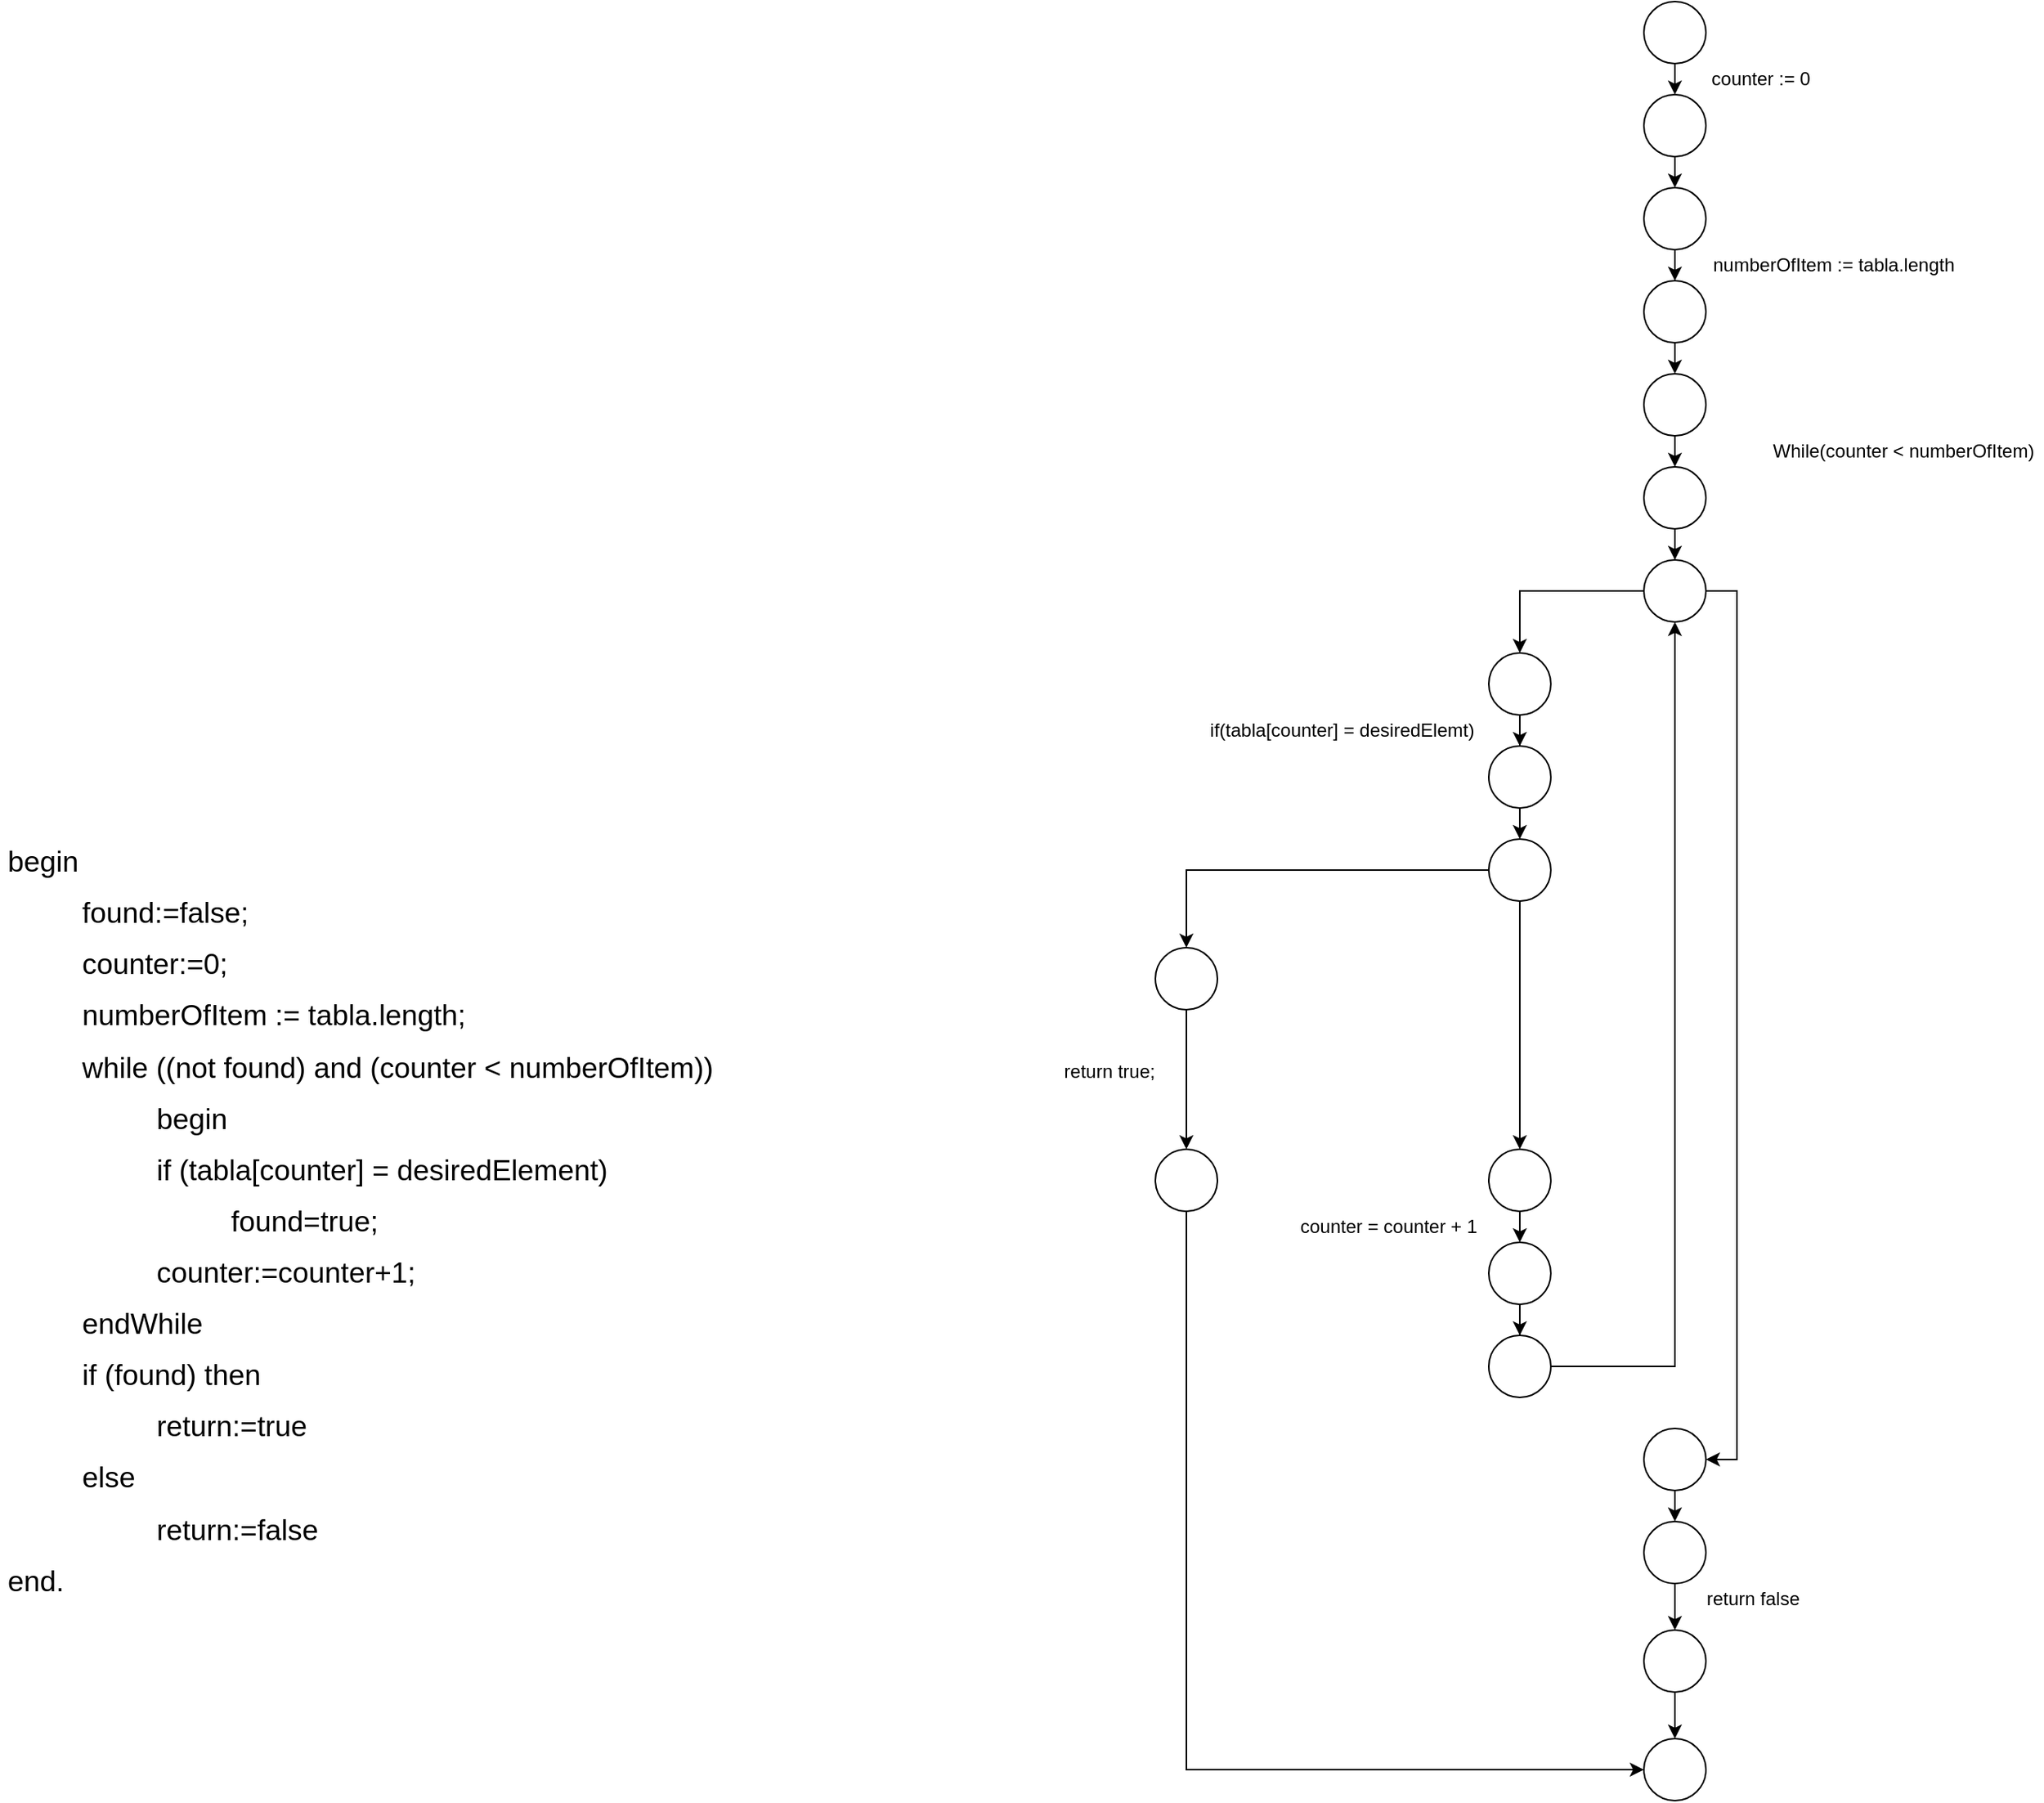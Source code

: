 <mxfile version="14.8.0" type="github">
  <diagram id="uVHfwz7hwBJN15CDU2kn" name="Page-1">
    <mxGraphModel dx="2213" dy="1026" grid="1" gridSize="10" guides="1" tooltips="1" connect="1" arrows="1" fold="1" page="1" pageScale="1" pageWidth="827" pageHeight="1169" math="0" shadow="0">
      <root>
        <mxCell id="0" />
        <mxCell id="1" parent="0" />
        <mxCell id="LQ5-vdwftCW2QFpn8ofZ-2" value="&lt;h1&gt;&lt;span style=&quot;font-weight: normal&quot; id=&quot;docs-internal-guid-a8080825-7fff-7530-6632-182db4ac38c0&quot;&gt;&lt;p dir=&quot;ltr&quot; style=&quot;line-height: 1.38 ; margin-top: 0pt ; margin-bottom: 0pt&quot;&gt;&lt;span style=&quot;font-size: 14pt ; font-family: &amp;#34;arial&amp;#34; ; background-color: transparent ; vertical-align: baseline&quot;&gt;begin&amp;nbsp;&lt;/span&gt;&lt;/p&gt;&lt;p dir=&quot;ltr&quot; style=&quot;line-height: 1.38 ; text-indent: 36pt ; margin-top: 0pt ; margin-bottom: 0pt&quot;&gt;&lt;span style=&quot;font-size: 14pt ; font-family: &amp;#34;arial&amp;#34; ; background-color: transparent ; vertical-align: baseline&quot;&gt;found:=false;&amp;nbsp;&lt;/span&gt;&lt;/p&gt;&lt;p dir=&quot;ltr&quot; style=&quot;line-height: 1.38 ; margin-left: 36pt ; margin-top: 0pt ; margin-bottom: 0pt&quot;&gt;&lt;span style=&quot;font-size: 14pt ; font-family: &amp;#34;arial&amp;#34; ; background-color: transparent ; vertical-align: baseline&quot;&gt;counter:=0;&amp;nbsp;&lt;/span&gt;&lt;/p&gt;&lt;p dir=&quot;ltr&quot; style=&quot;line-height: 1.38 ; margin-left: 36pt ; margin-top: 0pt ; margin-bottom: 0pt&quot;&gt;&lt;span style=&quot;font-size: 14pt ; font-family: &amp;#34;arial&amp;#34; ; background-color: transparent ; vertical-align: baseline&quot;&gt;numberOfItem := tabla.length;&lt;/span&gt;&lt;/p&gt;&lt;p dir=&quot;ltr&quot; style=&quot;line-height: 1.38 ; margin-left: 36pt ; margin-top: 0pt ; margin-bottom: 0pt&quot;&gt;&lt;span style=&quot;font-size: 14pt ; font-family: &amp;#34;arial&amp;#34; ; background-color: transparent ; vertical-align: baseline&quot;&gt;while ((not found) and (counter &amp;lt; numberOfItem))&lt;/span&gt;&lt;/p&gt;&lt;p dir=&quot;ltr&quot; style=&quot;line-height: 1.38 ; margin-left: 36pt ; text-indent: 36pt ; margin-top: 0pt ; margin-bottom: 0pt&quot;&gt;&lt;span style=&quot;font-size: 14pt ; font-family: &amp;#34;arial&amp;#34; ; background-color: transparent ; vertical-align: baseline&quot;&gt;begin&amp;nbsp;&lt;/span&gt;&lt;/p&gt;&lt;p dir=&quot;ltr&quot; style=&quot;line-height: 1.38 ; margin-left: 36pt ; text-indent: 36pt ; margin-top: 0pt ; margin-bottom: 0pt&quot;&gt;&lt;span style=&quot;font-size: 14pt ; font-family: &amp;#34;arial&amp;#34; ; background-color: transparent ; vertical-align: baseline&quot;&gt;if (tabla[counter] = desiredElement)&amp;nbsp;&lt;/span&gt;&lt;/p&gt;&lt;p dir=&quot;ltr&quot; style=&quot;line-height: 1.38 ; margin-left: 72pt ; text-indent: 36pt ; margin-top: 0pt ; margin-bottom: 0pt&quot;&gt;&lt;span style=&quot;font-size: 14pt ; font-family: &amp;#34;arial&amp;#34; ; background-color: transparent ; vertical-align: baseline&quot;&gt;found=true;&amp;nbsp;&lt;/span&gt;&lt;/p&gt;&lt;p dir=&quot;ltr&quot; style=&quot;line-height: 1.38 ; margin-left: 72pt ; margin-top: 0pt ; margin-bottom: 0pt&quot;&gt;&lt;span style=&quot;font-size: 14pt ; font-family: &amp;#34;arial&amp;#34; ; background-color: transparent ; vertical-align: baseline&quot;&gt;counter:=counter+1;&amp;nbsp;&lt;/span&gt;&lt;/p&gt;&lt;p dir=&quot;ltr&quot; style=&quot;line-height: 1.38 ; text-indent: 36pt ; margin-top: 0pt ; margin-bottom: 0pt&quot;&gt;&lt;span style=&quot;font-size: 14pt ; font-family: &amp;#34;arial&amp;#34; ; background-color: transparent ; vertical-align: baseline&quot;&gt;endWhile&amp;nbsp;&lt;/span&gt;&lt;/p&gt;&lt;p dir=&quot;ltr&quot; style=&quot;line-height: 1.38 ; text-indent: 36pt ; margin-top: 0pt ; margin-bottom: 0pt&quot;&gt;&lt;span style=&quot;font-size: 14pt ; font-family: &amp;#34;arial&amp;#34; ; background-color: transparent ; vertical-align: baseline&quot;&gt;if (found) then&amp;nbsp;&lt;/span&gt;&lt;/p&gt;&lt;p dir=&quot;ltr&quot; style=&quot;line-height: 1.38 ; margin-left: 36pt ; text-indent: 36pt ; margin-top: 0pt ; margin-bottom: 0pt&quot;&gt;&lt;span style=&quot;font-size: 14pt ; font-family: &amp;#34;arial&amp;#34; ; background-color: transparent ; vertical-align: baseline&quot;&gt;return:=true&amp;nbsp;&lt;/span&gt;&lt;/p&gt;&lt;p dir=&quot;ltr&quot; style=&quot;line-height: 1.38 ; margin-left: 36pt ; margin-top: 0pt ; margin-bottom: 0pt&quot;&gt;&lt;span style=&quot;font-size: 14pt ; font-family: &amp;#34;arial&amp;#34; ; background-color: transparent ; vertical-align: baseline&quot;&gt;else&amp;nbsp;&lt;/span&gt;&lt;/p&gt;&lt;p dir=&quot;ltr&quot; style=&quot;line-height: 1.38 ; margin-left: 36pt ; text-indent: 36pt ; margin-top: 0pt ; margin-bottom: 0pt&quot;&gt;&lt;span style=&quot;font-size: 14pt ; font-family: &amp;#34;arial&amp;#34; ; background-color: transparent ; vertical-align: baseline&quot;&gt;return:=false&amp;nbsp;&lt;/span&gt;&lt;/p&gt;&lt;p dir=&quot;ltr&quot; style=&quot;line-height: 1.38 ; margin-top: 0pt ; margin-bottom: 0pt&quot;&gt;&lt;span style=&quot;font-size: 14pt ; font-family: &amp;#34;arial&amp;#34; ; background-color: transparent ; vertical-align: baseline&quot;&gt;end.&lt;/span&gt;&lt;/p&gt;&lt;div&gt;&lt;span style=&quot;font-size: 14pt ; font-family: &amp;#34;arial&amp;#34; ; background-color: transparent ; vertical-align: baseline&quot;&gt;&lt;br&gt;&lt;/span&gt;&lt;/div&gt;&lt;/span&gt;&lt;/h1&gt;" style="text;html=1;strokeColor=none;fillColor=none;spacing=5;spacingTop=-20;whiteSpace=wrap;overflow=hidden;rounded=0;" parent="1" vertex="1">
          <mxGeometry x="-440" y="690" width="650" height="550" as="geometry" />
        </mxCell>
        <mxCell id="LQ5-vdwftCW2QFpn8ofZ-27" style="edgeStyle=orthogonalEdgeStyle;rounded=0;orthogonalLoop=1;jettySize=auto;html=1;exitX=0.5;exitY=1;exitDx=0;exitDy=0;entryX=0.5;entryY=0;entryDx=0;entryDy=0;" parent="1" source="LQ5-vdwftCW2QFpn8ofZ-4" target="LQ5-vdwftCW2QFpn8ofZ-18" edge="1">
          <mxGeometry relative="1" as="geometry" />
        </mxCell>
        <mxCell id="LQ5-vdwftCW2QFpn8ofZ-4" value="" style="ellipse;whiteSpace=wrap;html=1;aspect=fixed;" parent="1" vertex="1">
          <mxGeometry x="620" y="160" width="40" height="40" as="geometry" />
        </mxCell>
        <mxCell id="LQ5-vdwftCW2QFpn8ofZ-17" style="edgeStyle=orthogonalEdgeStyle;rounded=0;orthogonalLoop=1;jettySize=auto;html=1;exitX=0.5;exitY=1;exitDx=0;exitDy=0;entryX=0.5;entryY=0;entryDx=0;entryDy=0;" parent="1" source="LQ5-vdwftCW2QFpn8ofZ-18" target="LQ5-vdwftCW2QFpn8ofZ-21" edge="1">
          <mxGeometry relative="1" as="geometry" />
        </mxCell>
        <mxCell id="LQ5-vdwftCW2QFpn8ofZ-18" value="" style="ellipse;whiteSpace=wrap;html=1;aspect=fixed;" parent="1" vertex="1">
          <mxGeometry x="620" y="220" width="40" height="40" as="geometry" />
        </mxCell>
        <mxCell id="LQ5-vdwftCW2QFpn8ofZ-28" style="edgeStyle=orthogonalEdgeStyle;rounded=0;orthogonalLoop=1;jettySize=auto;html=1;exitX=0.5;exitY=1;exitDx=0;exitDy=0;entryX=0.5;entryY=0;entryDx=0;entryDy=0;" parent="1" source="LQ5-vdwftCW2QFpn8ofZ-19" target="LQ5-vdwftCW2QFpn8ofZ-23" edge="1">
          <mxGeometry relative="1" as="geometry" />
        </mxCell>
        <mxCell id="LQ5-vdwftCW2QFpn8ofZ-19" value="" style="ellipse;whiteSpace=wrap;html=1;aspect=fixed;" parent="1" vertex="1">
          <mxGeometry x="620" y="340" width="40" height="40" as="geometry" />
        </mxCell>
        <mxCell id="LQ5-vdwftCW2QFpn8ofZ-20" style="edgeStyle=orthogonalEdgeStyle;rounded=0;orthogonalLoop=1;jettySize=auto;html=1;exitX=0.5;exitY=1;exitDx=0;exitDy=0;" parent="1" source="LQ5-vdwftCW2QFpn8ofZ-21" target="LQ5-vdwftCW2QFpn8ofZ-19" edge="1">
          <mxGeometry relative="1" as="geometry" />
        </mxCell>
        <mxCell id="LQ5-vdwftCW2QFpn8ofZ-21" value="" style="ellipse;whiteSpace=wrap;html=1;aspect=fixed;" parent="1" vertex="1">
          <mxGeometry x="620" y="280" width="40" height="40" as="geometry" />
        </mxCell>
        <mxCell id="LQ5-vdwftCW2QFpn8ofZ-22" style="edgeStyle=orthogonalEdgeStyle;rounded=0;orthogonalLoop=1;jettySize=auto;html=1;exitX=0.5;exitY=1;exitDx=0;exitDy=0;entryX=0.5;entryY=0;entryDx=0;entryDy=0;" parent="1" source="LQ5-vdwftCW2QFpn8ofZ-23" target="LQ5-vdwftCW2QFpn8ofZ-26" edge="1">
          <mxGeometry relative="1" as="geometry" />
        </mxCell>
        <mxCell id="LQ5-vdwftCW2QFpn8ofZ-23" value="" style="ellipse;whiteSpace=wrap;html=1;aspect=fixed;" parent="1" vertex="1">
          <mxGeometry x="620" y="400" width="40" height="40" as="geometry" />
        </mxCell>
        <mxCell id="LQ5-vdwftCW2QFpn8ofZ-38" style="edgeStyle=orthogonalEdgeStyle;rounded=0;orthogonalLoop=1;jettySize=auto;html=1;exitX=0;exitY=0.5;exitDx=0;exitDy=0;entryX=0.5;entryY=0;entryDx=0;entryDy=0;" parent="1" source="LQ5-vdwftCW2QFpn8ofZ-24" target="LQ5-vdwftCW2QFpn8ofZ-34" edge="1">
          <mxGeometry relative="1" as="geometry" />
        </mxCell>
        <mxCell id="LQ5-vdwftCW2QFpn8ofZ-89" style="edgeStyle=orthogonalEdgeStyle;rounded=0;orthogonalLoop=1;jettySize=auto;html=1;exitX=1;exitY=0.5;exitDx=0;exitDy=0;entryX=1;entryY=0.5;entryDx=0;entryDy=0;" parent="1" source="LQ5-vdwftCW2QFpn8ofZ-24" target="LQ5-vdwftCW2QFpn8ofZ-77" edge="1">
          <mxGeometry relative="1" as="geometry" />
        </mxCell>
        <mxCell id="LQ5-vdwftCW2QFpn8ofZ-24" value="" style="ellipse;whiteSpace=wrap;html=1;aspect=fixed;" parent="1" vertex="1">
          <mxGeometry x="620" y="520" width="40" height="40" as="geometry" />
        </mxCell>
        <mxCell id="LQ5-vdwftCW2QFpn8ofZ-25" style="edgeStyle=orthogonalEdgeStyle;rounded=0;orthogonalLoop=1;jettySize=auto;html=1;exitX=0.5;exitY=1;exitDx=0;exitDy=0;" parent="1" source="LQ5-vdwftCW2QFpn8ofZ-26" target="LQ5-vdwftCW2QFpn8ofZ-24" edge="1">
          <mxGeometry relative="1" as="geometry" />
        </mxCell>
        <mxCell id="LQ5-vdwftCW2QFpn8ofZ-26" value="" style="ellipse;whiteSpace=wrap;html=1;aspect=fixed;" parent="1" vertex="1">
          <mxGeometry x="620" y="460" width="40" height="40" as="geometry" />
        </mxCell>
        <mxCell id="LQ5-vdwftCW2QFpn8ofZ-30" value="counter := 0" style="text;html=1;align=center;verticalAlign=middle;resizable=0;points=[];autosize=1;strokeColor=none;" parent="1" vertex="1">
          <mxGeometry x="655" y="200" width="80" height="20" as="geometry" />
        </mxCell>
        <mxCell id="LQ5-vdwftCW2QFpn8ofZ-31" value="numberOfItem := tabla.length" style="text;html=1;align=center;verticalAlign=middle;resizable=0;points=[];autosize=1;strokeColor=none;" parent="1" vertex="1">
          <mxGeometry x="657" y="320" width="170" height="20" as="geometry" />
        </mxCell>
        <mxCell id="LQ5-vdwftCW2QFpn8ofZ-39" style="edgeStyle=orthogonalEdgeStyle;rounded=0;orthogonalLoop=1;jettySize=auto;html=1;exitX=0.5;exitY=1;exitDx=0;exitDy=0;entryX=0.5;entryY=0;entryDx=0;entryDy=0;" parent="1" source="LQ5-vdwftCW2QFpn8ofZ-32" target="LQ5-vdwftCW2QFpn8ofZ-37" edge="1">
          <mxGeometry relative="1" as="geometry" />
        </mxCell>
        <mxCell id="LQ5-vdwftCW2QFpn8ofZ-32" value="" style="ellipse;whiteSpace=wrap;html=1;aspect=fixed;" parent="1" vertex="1">
          <mxGeometry x="520" y="640" width="40" height="40" as="geometry" />
        </mxCell>
        <mxCell id="LQ5-vdwftCW2QFpn8ofZ-33" style="edgeStyle=orthogonalEdgeStyle;rounded=0;orthogonalLoop=1;jettySize=auto;html=1;exitX=0.5;exitY=1;exitDx=0;exitDy=0;" parent="1" source="LQ5-vdwftCW2QFpn8ofZ-34" target="LQ5-vdwftCW2QFpn8ofZ-32" edge="1">
          <mxGeometry relative="1" as="geometry" />
        </mxCell>
        <mxCell id="LQ5-vdwftCW2QFpn8ofZ-34" value="" style="ellipse;whiteSpace=wrap;html=1;aspect=fixed;" parent="1" vertex="1">
          <mxGeometry x="520" y="580" width="40" height="40" as="geometry" />
        </mxCell>
        <mxCell id="LQ5-vdwftCW2QFpn8ofZ-56" style="edgeStyle=orthogonalEdgeStyle;rounded=0;orthogonalLoop=1;jettySize=auto;html=1;exitX=0.5;exitY=1;exitDx=0;exitDy=0;entryX=0.5;entryY=0;entryDx=0;entryDy=0;" parent="1" source="LQ5-vdwftCW2QFpn8ofZ-35" target="LQ5-vdwftCW2QFpn8ofZ-52" edge="1">
          <mxGeometry relative="1" as="geometry" />
        </mxCell>
        <mxCell id="LQ5-vdwftCW2QFpn8ofZ-35" value="" style="ellipse;whiteSpace=wrap;html=1;aspect=fixed;" parent="1" vertex="1">
          <mxGeometry x="305" y="770" width="40" height="40" as="geometry" />
        </mxCell>
        <mxCell id="LQ5-vdwftCW2QFpn8ofZ-36" style="edgeStyle=orthogonalEdgeStyle;rounded=0;orthogonalLoop=1;jettySize=auto;html=1;exitX=0;exitY=0.5;exitDx=0;exitDy=0;" parent="1" source="LQ5-vdwftCW2QFpn8ofZ-37" target="LQ5-vdwftCW2QFpn8ofZ-35" edge="1">
          <mxGeometry relative="1" as="geometry" />
        </mxCell>
        <mxCell id="LQ5-vdwftCW2QFpn8ofZ-59" style="edgeStyle=orthogonalEdgeStyle;rounded=0;orthogonalLoop=1;jettySize=auto;html=1;exitX=0.5;exitY=1;exitDx=0;exitDy=0;entryX=0.5;entryY=0;entryDx=0;entryDy=0;" parent="1" source="LQ5-vdwftCW2QFpn8ofZ-37" target="LQ5-vdwftCW2QFpn8ofZ-50" edge="1">
          <mxGeometry relative="1" as="geometry" />
        </mxCell>
        <mxCell id="LQ5-vdwftCW2QFpn8ofZ-37" value="" style="ellipse;whiteSpace=wrap;html=1;aspect=fixed;" parent="1" vertex="1">
          <mxGeometry x="520" y="700" width="40" height="40" as="geometry" />
        </mxCell>
        <mxCell id="LQ5-vdwftCW2QFpn8ofZ-40" value="While(counter &amp;lt; numberOfItem)" style="text;html=1;align=center;verticalAlign=middle;resizable=0;points=[];autosize=1;strokeColor=none;" parent="1" vertex="1">
          <mxGeometry x="697" y="440" width="180" height="20" as="geometry" />
        </mxCell>
        <mxCell id="LQ5-vdwftCW2QFpn8ofZ-49" style="edgeStyle=orthogonalEdgeStyle;rounded=0;orthogonalLoop=1;jettySize=auto;html=1;exitX=0.5;exitY=1;exitDx=0;exitDy=0;entryX=0.5;entryY=0;entryDx=0;entryDy=0;" parent="1" source="LQ5-vdwftCW2QFpn8ofZ-50" target="LQ5-vdwftCW2QFpn8ofZ-55" edge="1">
          <mxGeometry relative="1" as="geometry" />
        </mxCell>
        <mxCell id="LQ5-vdwftCW2QFpn8ofZ-50" value="" style="ellipse;whiteSpace=wrap;html=1;aspect=fixed;" parent="1" vertex="1">
          <mxGeometry x="520" y="900" width="40" height="40" as="geometry" />
        </mxCell>
        <mxCell id="MUNlHsAg0BJ7zUT946xu-7" style="edgeStyle=orthogonalEdgeStyle;rounded=0;orthogonalLoop=1;jettySize=auto;html=1;exitX=0.5;exitY=1;exitDx=0;exitDy=0;entryX=0;entryY=0.5;entryDx=0;entryDy=0;" edge="1" parent="1" source="LQ5-vdwftCW2QFpn8ofZ-52" target="MUNlHsAg0BJ7zUT946xu-5">
          <mxGeometry relative="1" as="geometry" />
        </mxCell>
        <mxCell id="LQ5-vdwftCW2QFpn8ofZ-52" value="" style="ellipse;whiteSpace=wrap;html=1;aspect=fixed;" parent="1" vertex="1">
          <mxGeometry x="305" y="900" width="40" height="40" as="geometry" />
        </mxCell>
        <mxCell id="LQ5-vdwftCW2QFpn8ofZ-61" style="edgeStyle=orthogonalEdgeStyle;rounded=0;orthogonalLoop=1;jettySize=auto;html=1;exitX=1;exitY=0.5;exitDx=0;exitDy=0;entryX=0.5;entryY=1;entryDx=0;entryDy=0;" parent="1" source="LQ5-vdwftCW2QFpn8ofZ-53" target="LQ5-vdwftCW2QFpn8ofZ-24" edge="1">
          <mxGeometry relative="1" as="geometry" />
        </mxCell>
        <mxCell id="LQ5-vdwftCW2QFpn8ofZ-53" value="" style="ellipse;whiteSpace=wrap;html=1;aspect=fixed;" parent="1" vertex="1">
          <mxGeometry x="520" y="1020" width="40" height="40" as="geometry" />
        </mxCell>
        <mxCell id="LQ5-vdwftCW2QFpn8ofZ-54" style="edgeStyle=orthogonalEdgeStyle;rounded=0;orthogonalLoop=1;jettySize=auto;html=1;exitX=0.5;exitY=1;exitDx=0;exitDy=0;" parent="1" source="LQ5-vdwftCW2QFpn8ofZ-55" target="LQ5-vdwftCW2QFpn8ofZ-53" edge="1">
          <mxGeometry relative="1" as="geometry" />
        </mxCell>
        <mxCell id="LQ5-vdwftCW2QFpn8ofZ-55" value="" style="ellipse;whiteSpace=wrap;html=1;aspect=fixed;" parent="1" vertex="1">
          <mxGeometry x="520" y="960" width="40" height="40" as="geometry" />
        </mxCell>
        <mxCell id="LQ5-vdwftCW2QFpn8ofZ-57" value="if(tabla[counter] = desiredElemt)" style="text;html=1;align=center;verticalAlign=middle;resizable=0;points=[];autosize=1;strokeColor=none;" parent="1" vertex="1">
          <mxGeometry x="330" y="620" width="190" height="20" as="geometry" />
        </mxCell>
        <mxCell id="LQ5-vdwftCW2QFpn8ofZ-58" value="return true;" style="text;html=1;align=center;verticalAlign=middle;resizable=0;points=[];autosize=1;strokeColor=none;" parent="1" vertex="1">
          <mxGeometry x="240" y="840" width="70" height="20" as="geometry" />
        </mxCell>
        <mxCell id="LQ5-vdwftCW2QFpn8ofZ-60" value="counter = counter + 1" style="text;html=1;align=center;verticalAlign=middle;resizable=0;points=[];autosize=1;strokeColor=none;" parent="1" vertex="1">
          <mxGeometry x="390" y="940" width="130" height="20" as="geometry" />
        </mxCell>
        <mxCell id="LQ5-vdwftCW2QFpn8ofZ-76" style="edgeStyle=orthogonalEdgeStyle;rounded=0;orthogonalLoop=1;jettySize=auto;html=1;exitX=0.5;exitY=1;exitDx=0;exitDy=0;entryX=0.5;entryY=0;entryDx=0;entryDy=0;" parent="1" source="LQ5-vdwftCW2QFpn8ofZ-77" target="LQ5-vdwftCW2QFpn8ofZ-81" edge="1">
          <mxGeometry relative="1" as="geometry" />
        </mxCell>
        <mxCell id="LQ5-vdwftCW2QFpn8ofZ-77" value="" style="ellipse;whiteSpace=wrap;html=1;aspect=fixed;" parent="1" vertex="1">
          <mxGeometry x="620" y="1080" width="40" height="40" as="geometry" />
        </mxCell>
        <mxCell id="MUNlHsAg0BJ7zUT946xu-3" style="edgeStyle=orthogonalEdgeStyle;rounded=0;orthogonalLoop=1;jettySize=auto;html=1;exitX=0.5;exitY=1;exitDx=0;exitDy=0;" edge="1" parent="1" source="LQ5-vdwftCW2QFpn8ofZ-81" target="MUNlHsAg0BJ7zUT946xu-2">
          <mxGeometry relative="1" as="geometry" />
        </mxCell>
        <mxCell id="LQ5-vdwftCW2QFpn8ofZ-81" value="" style="ellipse;whiteSpace=wrap;html=1;aspect=fixed;" parent="1" vertex="1">
          <mxGeometry x="620" y="1140" width="40" height="40" as="geometry" />
        </mxCell>
        <mxCell id="MUNlHsAg0BJ7zUT946xu-6" style="edgeStyle=orthogonalEdgeStyle;rounded=0;orthogonalLoop=1;jettySize=auto;html=1;exitX=0.5;exitY=1;exitDx=0;exitDy=0;entryX=0.5;entryY=0;entryDx=0;entryDy=0;" edge="1" parent="1" source="MUNlHsAg0BJ7zUT946xu-2" target="MUNlHsAg0BJ7zUT946xu-5">
          <mxGeometry relative="1" as="geometry" />
        </mxCell>
        <mxCell id="MUNlHsAg0BJ7zUT946xu-2" value="" style="ellipse;whiteSpace=wrap;html=1;aspect=fixed;" vertex="1" parent="1">
          <mxGeometry x="620" y="1210" width="40" height="40" as="geometry" />
        </mxCell>
        <mxCell id="MUNlHsAg0BJ7zUT946xu-4" value="return false" style="text;html=1;align=center;verticalAlign=middle;resizable=0;points=[];autosize=1;strokeColor=none;" vertex="1" parent="1">
          <mxGeometry x="650" y="1180" width="80" height="20" as="geometry" />
        </mxCell>
        <mxCell id="MUNlHsAg0BJ7zUT946xu-5" value="" style="ellipse;whiteSpace=wrap;html=1;aspect=fixed;" vertex="1" parent="1">
          <mxGeometry x="620" y="1280" width="40" height="40" as="geometry" />
        </mxCell>
      </root>
    </mxGraphModel>
  </diagram>
</mxfile>
